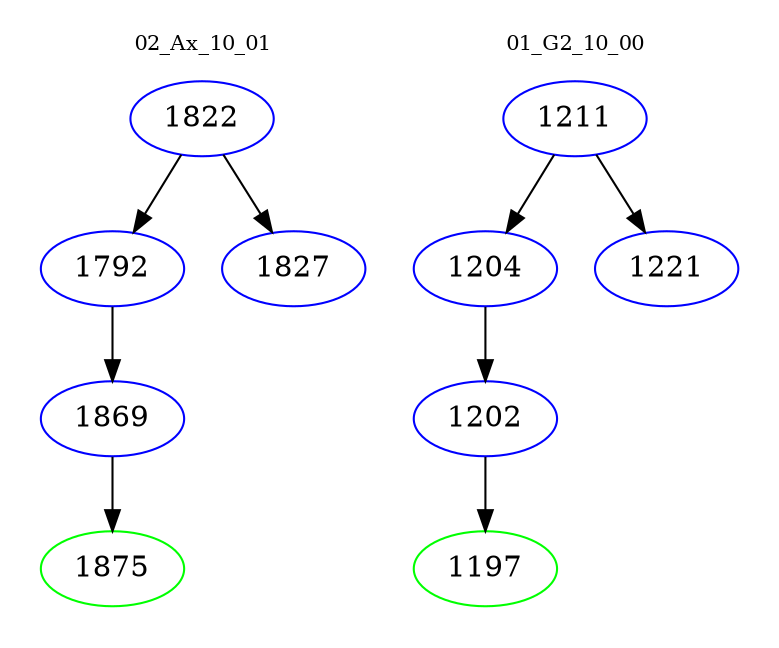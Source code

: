digraph{
subgraph cluster_0 {
color = white
label = "02_Ax_10_01";
fontsize=10;
T0_1822 [label="1822", color="blue"]
T0_1822 -> T0_1792 [color="black"]
T0_1792 [label="1792", color="blue"]
T0_1792 -> T0_1869 [color="black"]
T0_1869 [label="1869", color="blue"]
T0_1869 -> T0_1875 [color="black"]
T0_1875 [label="1875", color="green"]
T0_1822 -> T0_1827 [color="black"]
T0_1827 [label="1827", color="blue"]
}
subgraph cluster_1 {
color = white
label = "01_G2_10_00";
fontsize=10;
T1_1211 [label="1211", color="blue"]
T1_1211 -> T1_1204 [color="black"]
T1_1204 [label="1204", color="blue"]
T1_1204 -> T1_1202 [color="black"]
T1_1202 [label="1202", color="blue"]
T1_1202 -> T1_1197 [color="black"]
T1_1197 [label="1197", color="green"]
T1_1211 -> T1_1221 [color="black"]
T1_1221 [label="1221", color="blue"]
}
}
